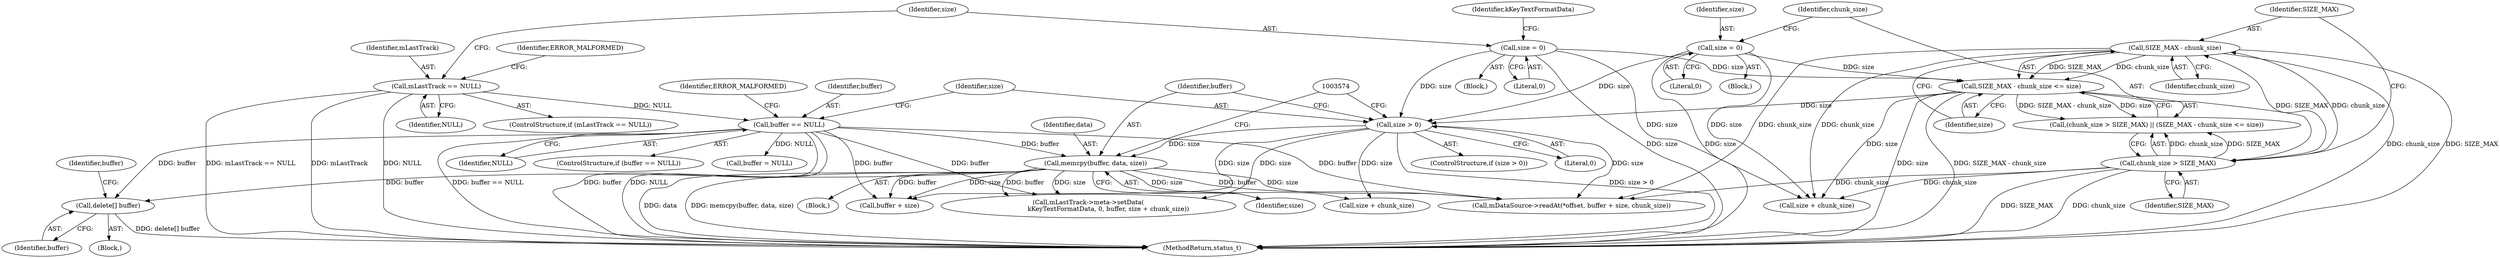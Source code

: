 digraph "0_Android_8a3a2f6ea7defe1a81bb32b3c9f3537f84749b9d@API" {
"1003584" [label="(Call,delete[] buffer)"];
"1003556" [label="(Call,buffer == NULL)"];
"1003510" [label="(Call,mLastTrack == NULL)"];
"1003567" [label="(Call,memcpy(buffer, data, size))"];
"1003563" [label="(Call,size > 0)"];
"1003518" [label="(Call,size = 0)"];
"1003532" [label="(Call,size = 0)"];
"1003540" [label="(Call,SIZE_MAX - chunk_size <= size)"];
"1003541" [label="(Call,SIZE_MAX - chunk_size)"];
"1003537" [label="(Call,chunk_size > SIZE_MAX)"];
"1003578" [label="(Call,buffer + size)"];
"1003512" [label="(Identifier,NULL)"];
"1003514" [label="(Identifier,ERROR_MALFORMED)"];
"1003569" [label="(Identifier,data)"];
"1003570" [label="(Identifier,size)"];
"1003524" [label="(Identifier,kKeyTextFormatData)"];
"1003541" [label="(Call,SIZE_MAX - chunk_size)"];
"1003583" [label="(Block,)"];
"1003568" [label="(Identifier,buffer)"];
"1003595" [label="(Call,mLastTrack->meta->setData(\n                    kKeyTextFormatData, 0, buffer, size + chunk_size))"];
"1003564" [label="(Identifier,size)"];
"1003536" [label="(Call,(chunk_size > SIZE_MAX) || (SIZE_MAX - chunk_size <= size))"];
"1003599" [label="(Call,size + chunk_size)"];
"1003540" [label="(Call,SIZE_MAX - chunk_size <= size)"];
"1003537" [label="(Call,chunk_size > SIZE_MAX)"];
"1003558" [label="(Identifier,NULL)"];
"1003567" [label="(Call,memcpy(buffer, data, size))"];
"1003538" [label="(Identifier,chunk_size)"];
"1003566" [label="(Block,)"];
"1003539" [label="(Identifier,SIZE_MAX)"];
"1003509" [label="(ControlStructure,if (mLastTrack == NULL))"];
"1003585" [label="(Identifier,buffer)"];
"1003534" [label="(Literal,0)"];
"1003508" [label="(Block,)"];
"1003552" [label="(Call,size + chunk_size)"];
"1003544" [label="(Identifier,size)"];
"1003518" [label="(Call,size = 0)"];
"1003533" [label="(Identifier,size)"];
"1003561" [label="(Identifier,ERROR_MALFORMED)"];
"1003556" [label="(Call,buffer == NULL)"];
"1003562" [label="(ControlStructure,if (size > 0))"];
"1003520" [label="(Literal,0)"];
"1003531" [label="(Block,)"];
"1003555" [label="(ControlStructure,if (buffer == NULL))"];
"1003584" [label="(Call,delete[] buffer)"];
"1003586" [label="(Call,buffer = NULL)"];
"1003510" [label="(Call,mLastTrack == NULL)"];
"1003532" [label="(Call,size = 0)"];
"1003575" [label="(Call,mDataSource->readAt(*offset, buffer + size, chunk_size))"];
"1003511" [label="(Identifier,mLastTrack)"];
"1003565" [label="(Literal,0)"];
"1003542" [label="(Identifier,SIZE_MAX)"];
"1003557" [label="(Identifier,buffer)"];
"1003543" [label="(Identifier,chunk_size)"];
"1003519" [label="(Identifier,size)"];
"1003587" [label="(Identifier,buffer)"];
"1003563" [label="(Call,size > 0)"];
"1003903" [label="(MethodReturn,status_t)"];
"1003584" -> "1003583"  [label="AST: "];
"1003584" -> "1003585"  [label="CFG: "];
"1003585" -> "1003584"  [label="AST: "];
"1003587" -> "1003584"  [label="CFG: "];
"1003584" -> "1003903"  [label="DDG: delete[] buffer"];
"1003556" -> "1003584"  [label="DDG: buffer"];
"1003567" -> "1003584"  [label="DDG: buffer"];
"1003556" -> "1003555"  [label="AST: "];
"1003556" -> "1003558"  [label="CFG: "];
"1003557" -> "1003556"  [label="AST: "];
"1003558" -> "1003556"  [label="AST: "];
"1003561" -> "1003556"  [label="CFG: "];
"1003564" -> "1003556"  [label="CFG: "];
"1003556" -> "1003903"  [label="DDG: buffer"];
"1003556" -> "1003903"  [label="DDG: NULL"];
"1003556" -> "1003903"  [label="DDG: buffer == NULL"];
"1003510" -> "1003556"  [label="DDG: NULL"];
"1003556" -> "1003567"  [label="DDG: buffer"];
"1003556" -> "1003575"  [label="DDG: buffer"];
"1003556" -> "1003578"  [label="DDG: buffer"];
"1003556" -> "1003586"  [label="DDG: NULL"];
"1003556" -> "1003595"  [label="DDG: buffer"];
"1003510" -> "1003509"  [label="AST: "];
"1003510" -> "1003512"  [label="CFG: "];
"1003511" -> "1003510"  [label="AST: "];
"1003512" -> "1003510"  [label="AST: "];
"1003514" -> "1003510"  [label="CFG: "];
"1003519" -> "1003510"  [label="CFG: "];
"1003510" -> "1003903"  [label="DDG: mLastTrack == NULL"];
"1003510" -> "1003903"  [label="DDG: mLastTrack"];
"1003510" -> "1003903"  [label="DDG: NULL"];
"1003567" -> "1003566"  [label="AST: "];
"1003567" -> "1003570"  [label="CFG: "];
"1003568" -> "1003567"  [label="AST: "];
"1003569" -> "1003567"  [label="AST: "];
"1003570" -> "1003567"  [label="AST: "];
"1003574" -> "1003567"  [label="CFG: "];
"1003567" -> "1003903"  [label="DDG: data"];
"1003567" -> "1003903"  [label="DDG: memcpy(buffer, data, size)"];
"1003563" -> "1003567"  [label="DDG: size"];
"1003567" -> "1003575"  [label="DDG: buffer"];
"1003567" -> "1003575"  [label="DDG: size"];
"1003567" -> "1003578"  [label="DDG: buffer"];
"1003567" -> "1003578"  [label="DDG: size"];
"1003567" -> "1003595"  [label="DDG: buffer"];
"1003567" -> "1003595"  [label="DDG: size"];
"1003567" -> "1003599"  [label="DDG: size"];
"1003563" -> "1003562"  [label="AST: "];
"1003563" -> "1003565"  [label="CFG: "];
"1003564" -> "1003563"  [label="AST: "];
"1003565" -> "1003563"  [label="AST: "];
"1003568" -> "1003563"  [label="CFG: "];
"1003574" -> "1003563"  [label="CFG: "];
"1003563" -> "1003903"  [label="DDG: size > 0"];
"1003518" -> "1003563"  [label="DDG: size"];
"1003532" -> "1003563"  [label="DDG: size"];
"1003540" -> "1003563"  [label="DDG: size"];
"1003563" -> "1003575"  [label="DDG: size"];
"1003563" -> "1003578"  [label="DDG: size"];
"1003563" -> "1003595"  [label="DDG: size"];
"1003563" -> "1003599"  [label="DDG: size"];
"1003518" -> "1003508"  [label="AST: "];
"1003518" -> "1003520"  [label="CFG: "];
"1003519" -> "1003518"  [label="AST: "];
"1003520" -> "1003518"  [label="AST: "];
"1003524" -> "1003518"  [label="CFG: "];
"1003518" -> "1003903"  [label="DDG: size"];
"1003518" -> "1003540"  [label="DDG: size"];
"1003518" -> "1003552"  [label="DDG: size"];
"1003532" -> "1003531"  [label="AST: "];
"1003532" -> "1003534"  [label="CFG: "];
"1003533" -> "1003532"  [label="AST: "];
"1003534" -> "1003532"  [label="AST: "];
"1003538" -> "1003532"  [label="CFG: "];
"1003532" -> "1003903"  [label="DDG: size"];
"1003532" -> "1003540"  [label="DDG: size"];
"1003532" -> "1003552"  [label="DDG: size"];
"1003540" -> "1003536"  [label="AST: "];
"1003540" -> "1003544"  [label="CFG: "];
"1003541" -> "1003540"  [label="AST: "];
"1003544" -> "1003540"  [label="AST: "];
"1003536" -> "1003540"  [label="CFG: "];
"1003540" -> "1003903"  [label="DDG: size"];
"1003540" -> "1003903"  [label="DDG: SIZE_MAX - chunk_size"];
"1003540" -> "1003536"  [label="DDG: SIZE_MAX - chunk_size"];
"1003540" -> "1003536"  [label="DDG: size"];
"1003541" -> "1003540"  [label="DDG: SIZE_MAX"];
"1003541" -> "1003540"  [label="DDG: chunk_size"];
"1003540" -> "1003552"  [label="DDG: size"];
"1003541" -> "1003543"  [label="CFG: "];
"1003542" -> "1003541"  [label="AST: "];
"1003543" -> "1003541"  [label="AST: "];
"1003544" -> "1003541"  [label="CFG: "];
"1003541" -> "1003903"  [label="DDG: chunk_size"];
"1003541" -> "1003903"  [label="DDG: SIZE_MAX"];
"1003537" -> "1003541"  [label="DDG: SIZE_MAX"];
"1003537" -> "1003541"  [label="DDG: chunk_size"];
"1003541" -> "1003552"  [label="DDG: chunk_size"];
"1003541" -> "1003575"  [label="DDG: chunk_size"];
"1003537" -> "1003536"  [label="AST: "];
"1003537" -> "1003539"  [label="CFG: "];
"1003538" -> "1003537"  [label="AST: "];
"1003539" -> "1003537"  [label="AST: "];
"1003542" -> "1003537"  [label="CFG: "];
"1003536" -> "1003537"  [label="CFG: "];
"1003537" -> "1003903"  [label="DDG: SIZE_MAX"];
"1003537" -> "1003903"  [label="DDG: chunk_size"];
"1003537" -> "1003536"  [label="DDG: chunk_size"];
"1003537" -> "1003536"  [label="DDG: SIZE_MAX"];
"1003537" -> "1003552"  [label="DDG: chunk_size"];
"1003537" -> "1003575"  [label="DDG: chunk_size"];
}
